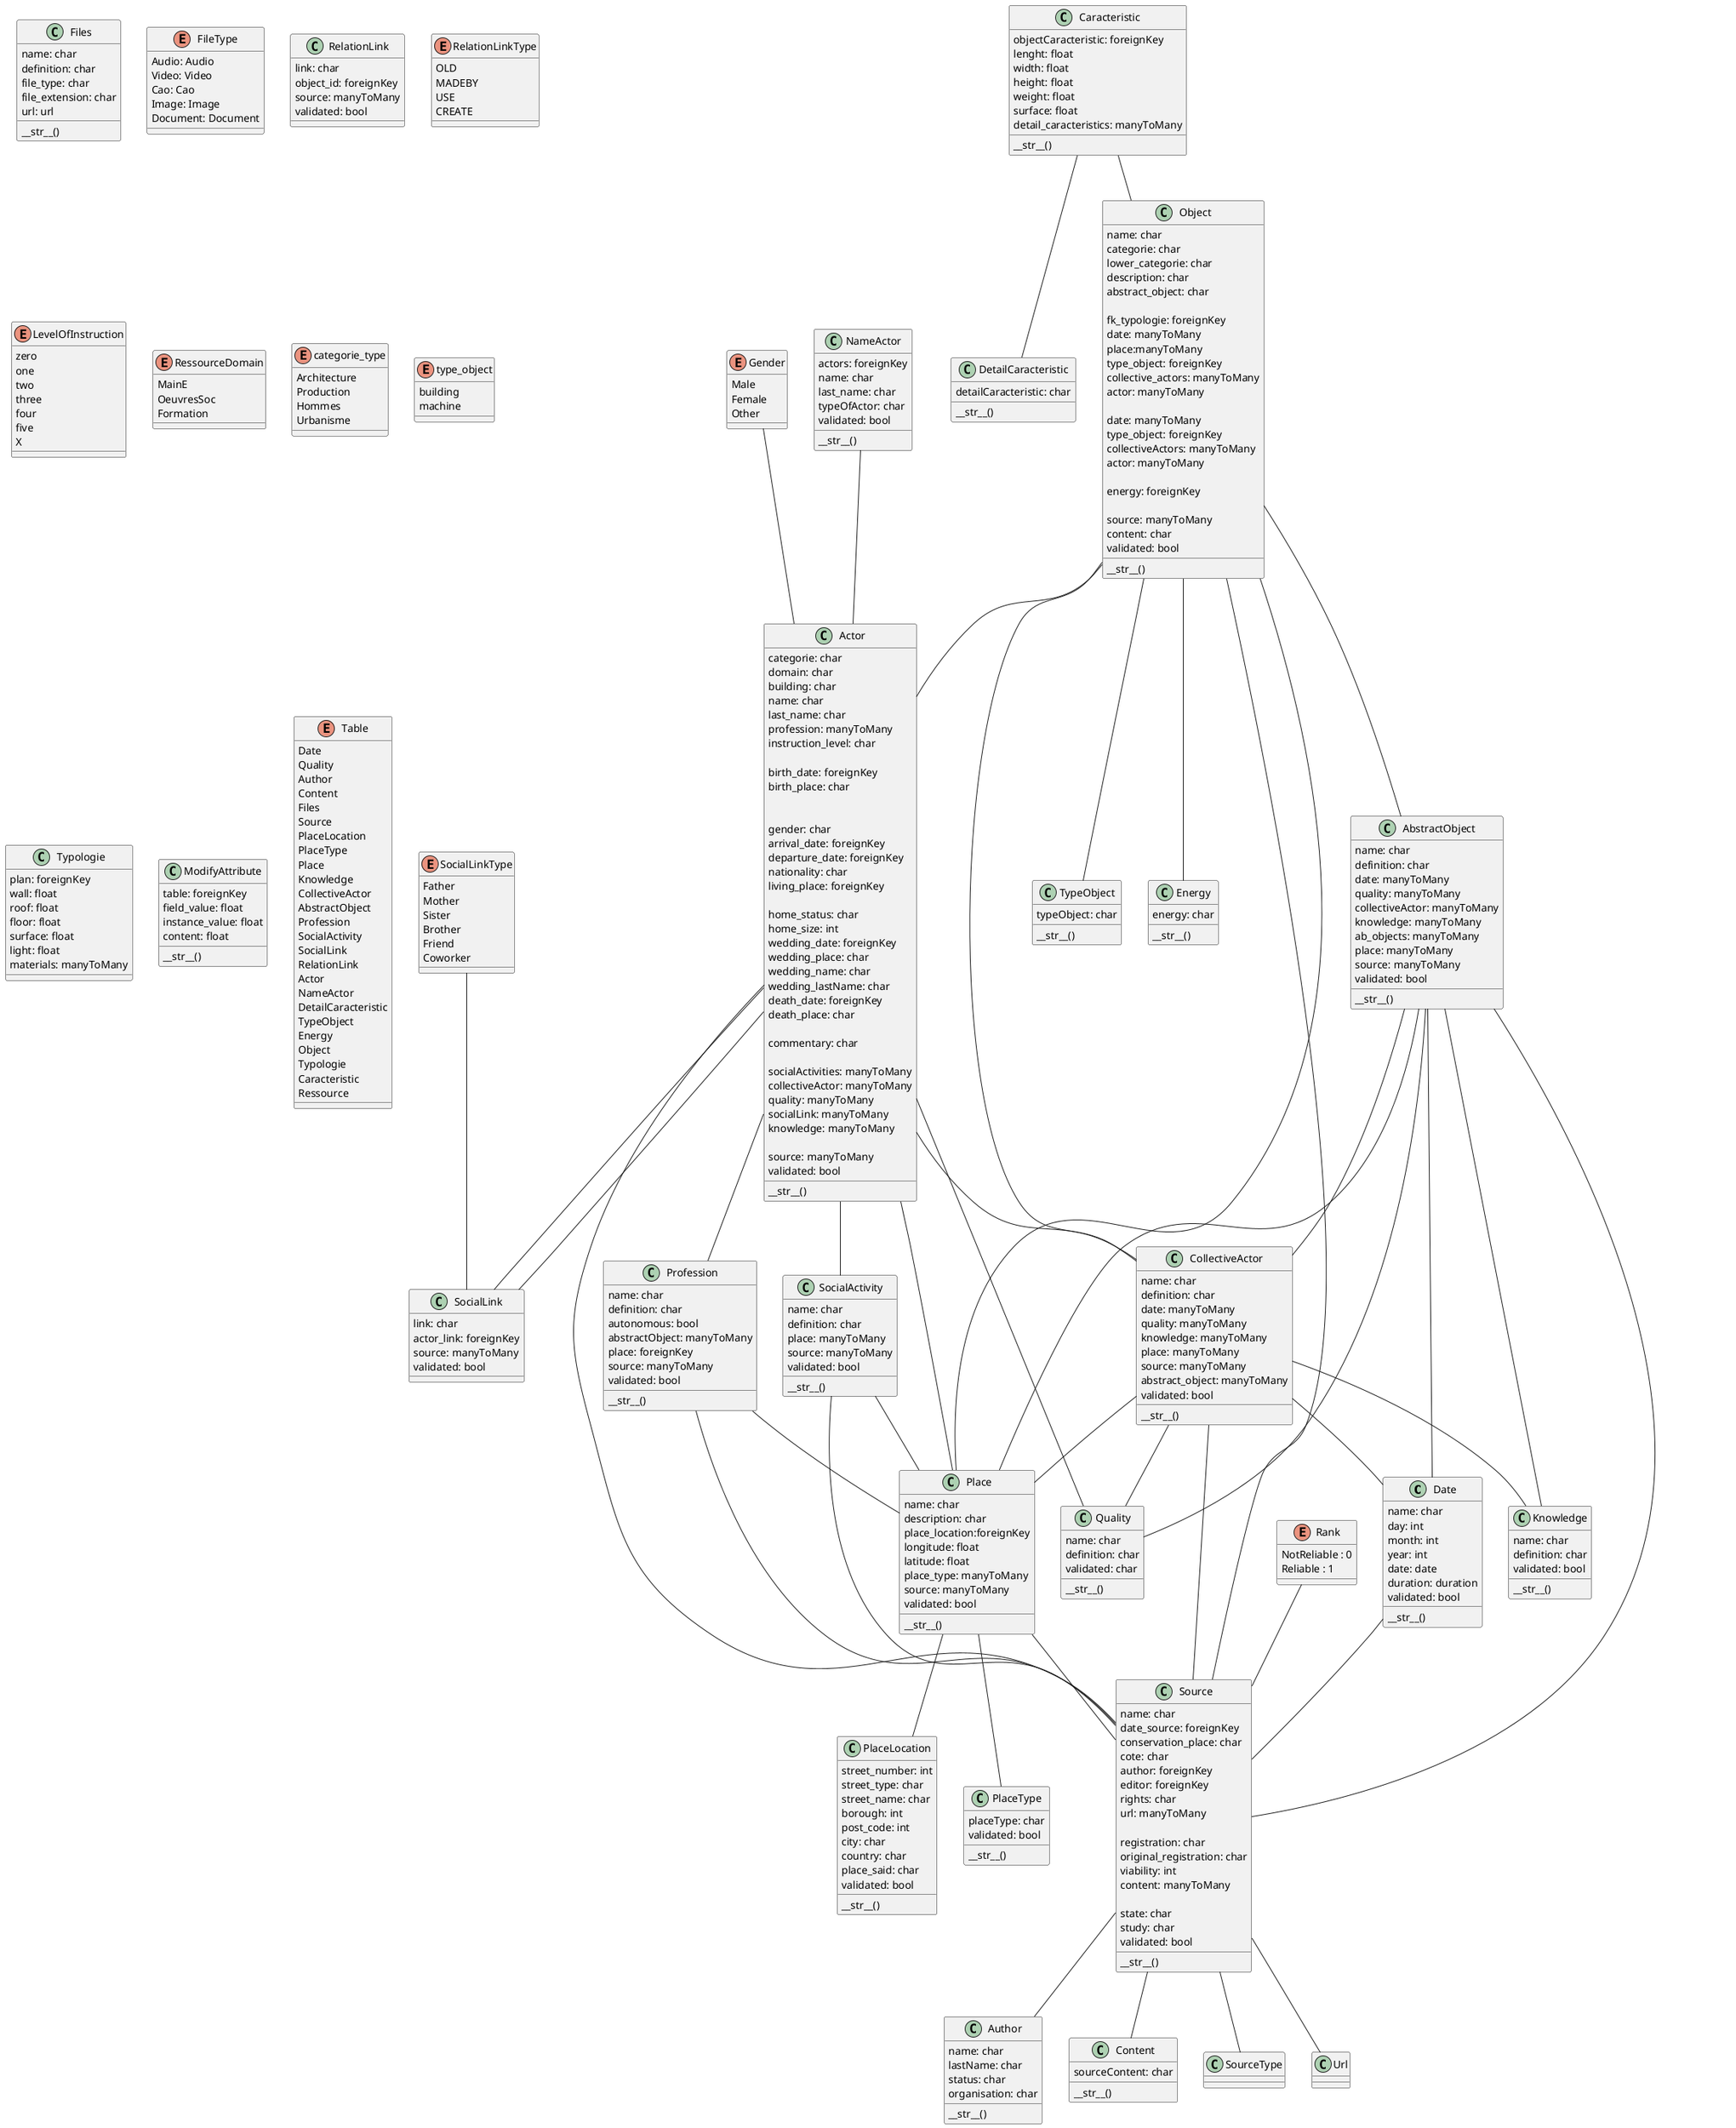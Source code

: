 @startuml model_overview

class Date {
    name: char
    day: int
    month: int
    year: int
    date: date
    duration: duration
    validated: bool

    __str__()
}

class Quality {
    name: char
    definition: char
    validated: char
    
    __str__()
}

class Author {
    name: char
    lastName: char
    status: char
    organisation: char

    __str__()
}

class Content {
    sourceContent: char

    __str__()
}

class Files {
    name: char
    definition: char
    file_type: char
    file_extension: char
    url: url

    __str__()
}

enum FileType {
    Audio: Audio
    Video: Video
    Cao: Cao
    Image: Image
    Document: Document
}


class Source {
    name: char
    date_source: foreignKey
    conservation_place: char
    cote: char
    author: foreignKey
    editor: foreignKey
    rights: char
    url: manyToMany

    registration: char
    original_registration: char
    viability: int
    content: manyToMany
    
    state: char
    study: char
    validated: bool
    

    __str__()
}

enum Rank {
    NotReliable : 0
    Reliable : 1
}

class PlaceLocation {
    street_number: int
    street_type: char
    street_name: char
    borough: int
    post_code: int
    city: char
    country: char
    place_said: char
    validated: bool

    __str__()
}

class PlaceType {
    placeType: char
    validated: bool

    __str__()
}

class Place {
    name: char
    description: char
    place_location:foreignKey
    longitude: float
    latitude: float
    place_type: manyToMany
    source: manyToMany
    validated: bool

    __str__()
}

class Knowledge {
    name: char
    definition: char
    validated: bool

    __str__()
}

class CollectiveActor {
    name: char
    definition: char
    date: manyToMany
    quality: manyToMany
    knowledge: manyToMany
    place: manyToMany
    source: manyToMany
    abstract_object: manyToMany
    validated: bool

    __str__()
}

class AbstractObject {
    name: char
    definition: char
    date: manyToMany
    quality: manyToMany
    collectiveActor: manyToMany
    knowledge: manyToMany
    ab_objects: manyToMany
    place: manyToMany
    source: manyToMany
    validated: bool

    __str__()
}

class Profession {
    name: char
    definition: char
    autonomous: bool
    abstractObject: manyToMany
    place: foreignKey
    source: manyToMany
    validated: bool

    __str__()
}

class SocialActivity{
    name: char
    definition: char
    place: manyToMany
    source: manyToMany
    validated: bool

    __str__()
}

class SocialLink {
    link: char
    actor_link: foreignKey
    source: manyToMany
    validated: bool
}

enum SocialLinkType{
    Father
    Mother
    Sister
    Brother
    Friend
    Coworker
}

class RelationLink {
    link: char
    object_id: foreignKey
    source: manyToMany
    validated: bool
}

enum RelationLinkType{
    OLD
    MADEBY
    USE
    CREATE
}

class Actor {
    categorie: char
    domain: char
    building: char
    name: char
    last_name: char
    profession: manyToMany
    instruction_level: char

    birth_date: foreignKey
    birth_place: char


    gender: char
    arrival_date: foreignKey
    departure_date: foreignKey
    nationality: char
    living_place: foreignKey

    home_status: char
    home_size: int
    wedding_date: foreignKey
    wedding_place: char
    wedding_name: char
    wedding_lastName: char
    death_date: foreignKey
    death_place: char

    commentary: char

    socialActivities: manyToMany
    collectiveActor: manyToMany
    quality: manyToMany
    socialLink: manyToMany
    knowledge: manyToMany

    source: manyToMany
    validated: bool

    __str__()
}

enum Gender {
    Male
    Female
    Other
}

enum LevelOfInstruction {
    zero
    one
    two
    three
    four
    five
    X
}

enum RessourceDomain {
    MainE
    OeuvresSoc
    Formation
}


class NameActor {
    actors: foreignKey
    name: char
    last_name: char
    typeOfActor: char
    validated: bool
    
    __str__()
}

class DetailCaracteristic {
    detailCaracteristic: char

    __str__()
}

class TypeObject {
    typeObject: char

    __str__()
}

class Energy {
    energy: char

    __str__()
}

class Object {
    name: char
    categorie: char
    lower_categorie: char
    description: char
    abstract_object: char

    fk_typologie: foreignKey
    date: manyToMany
    place:manyToMany
    type_object: foreignKey
    collective_actors: manyToMany
    actor: manyToMany
    
    date: manyToMany
    type_object: foreignKey
    collectiveActors: manyToMany
    actor: manyToMany

    energy: foreignKey
    
    source: manyToMany
    content: char
    validated: bool

    __str__()
}

enum categorie_type {
    Architecture
    Production
    Hommes
    Urbanisme
}

enum type_object {
    building
    machine
}

class Typologie {
    plan: foreignKey
    wall: float
    roof: float
    floor: float
    surface: float
    light: float
    materials: manyToMany

}

class Caracteristic {
    objectCaracteristic: foreignKey
    lenght: float
    width: float
    height: float
    weight: float
    surface: float
    detail_caracteristics: manyToMany

    __str__()
}

class ModifyAttribute {
    table: foreignKey
    field_value: float
    instance_value: float
    content: float
    
    __str__()
}

enum Table {
    Date
    Quality
    Author
    Content
    Files
    Source
    PlaceLocation
    PlaceType
    Place
    Knowledge
    CollectiveActor
    AbstractObject
    Profession
    SocialActivity
    SocialLink
    RelationLink
    Actor
    NameActor
    DetailCaracteristic
    TypeObject
    Energy
    Object
    Typologie
    Caracteristic
    Ressource
}

Source -- SourceType
Source -- Url
Source -- Author
Source -- Content

Rank -- Source

Date -- Source

Place -- PlaceType
Place -- PlaceLocation
Place -- Source

CollectiveActor -- Date
CollectiveActor -- Quality
CollectiveActor -- Knowledge
CollectiveActor -- Source
CollectiveActor -- Place

AbstractObject -- Date
AbstractObject -- Quality
AbstractObject -- Knowledge
AbstractObject -- CollectiveActor
AbstractObject -- Place
AbstractObject -- Source

Profession -- Place
Profession -- Source

SocialActivity -- Place
SocialActivity -- Source

SocialLink -- Actor
SocialLinkType -- SocialLink

Actor -- Profession
Actor -- SocialActivity
Actor -- CollectiveActor
Actor -- Quality
Actor -- SocialLink
Actor -- Place
Actor -- Source

Gender -- Actor

NameActor -- Actor

Object -- TypeObject
Object -- Energy
Object -- CollectiveActor
Object -- AbstractObject
Object -- Actor
Object -- Place
Object -- Source

Caracteristic -- Object
Caracteristic -- DetailCaracteristic

@enduml